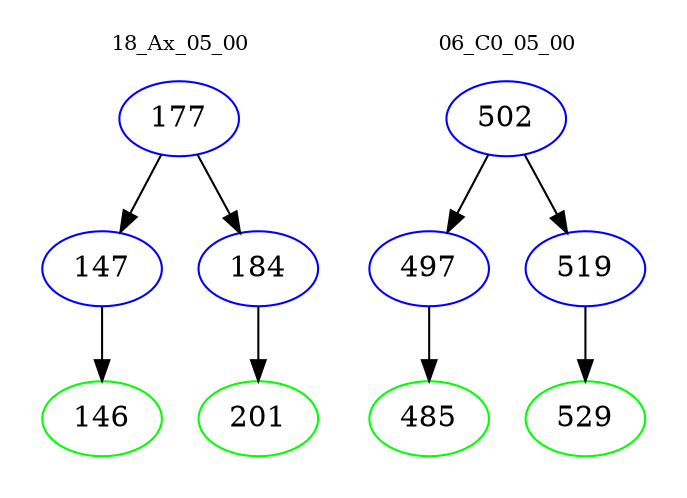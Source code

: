 digraph{
subgraph cluster_0 {
color = white
label = "18_Ax_05_00";
fontsize=10;
T0_177 [label="177", color="blue"]
T0_177 -> T0_147 [color="black"]
T0_147 [label="147", color="blue"]
T0_147 -> T0_146 [color="black"]
T0_146 [label="146", color="green"]
T0_177 -> T0_184 [color="black"]
T0_184 [label="184", color="blue"]
T0_184 -> T0_201 [color="black"]
T0_201 [label="201", color="green"]
}
subgraph cluster_1 {
color = white
label = "06_C0_05_00";
fontsize=10;
T1_502 [label="502", color="blue"]
T1_502 -> T1_497 [color="black"]
T1_497 [label="497", color="blue"]
T1_497 -> T1_485 [color="black"]
T1_485 [label="485", color="green"]
T1_502 -> T1_519 [color="black"]
T1_519 [label="519", color="blue"]
T1_519 -> T1_529 [color="black"]
T1_529 [label="529", color="green"]
}
}
